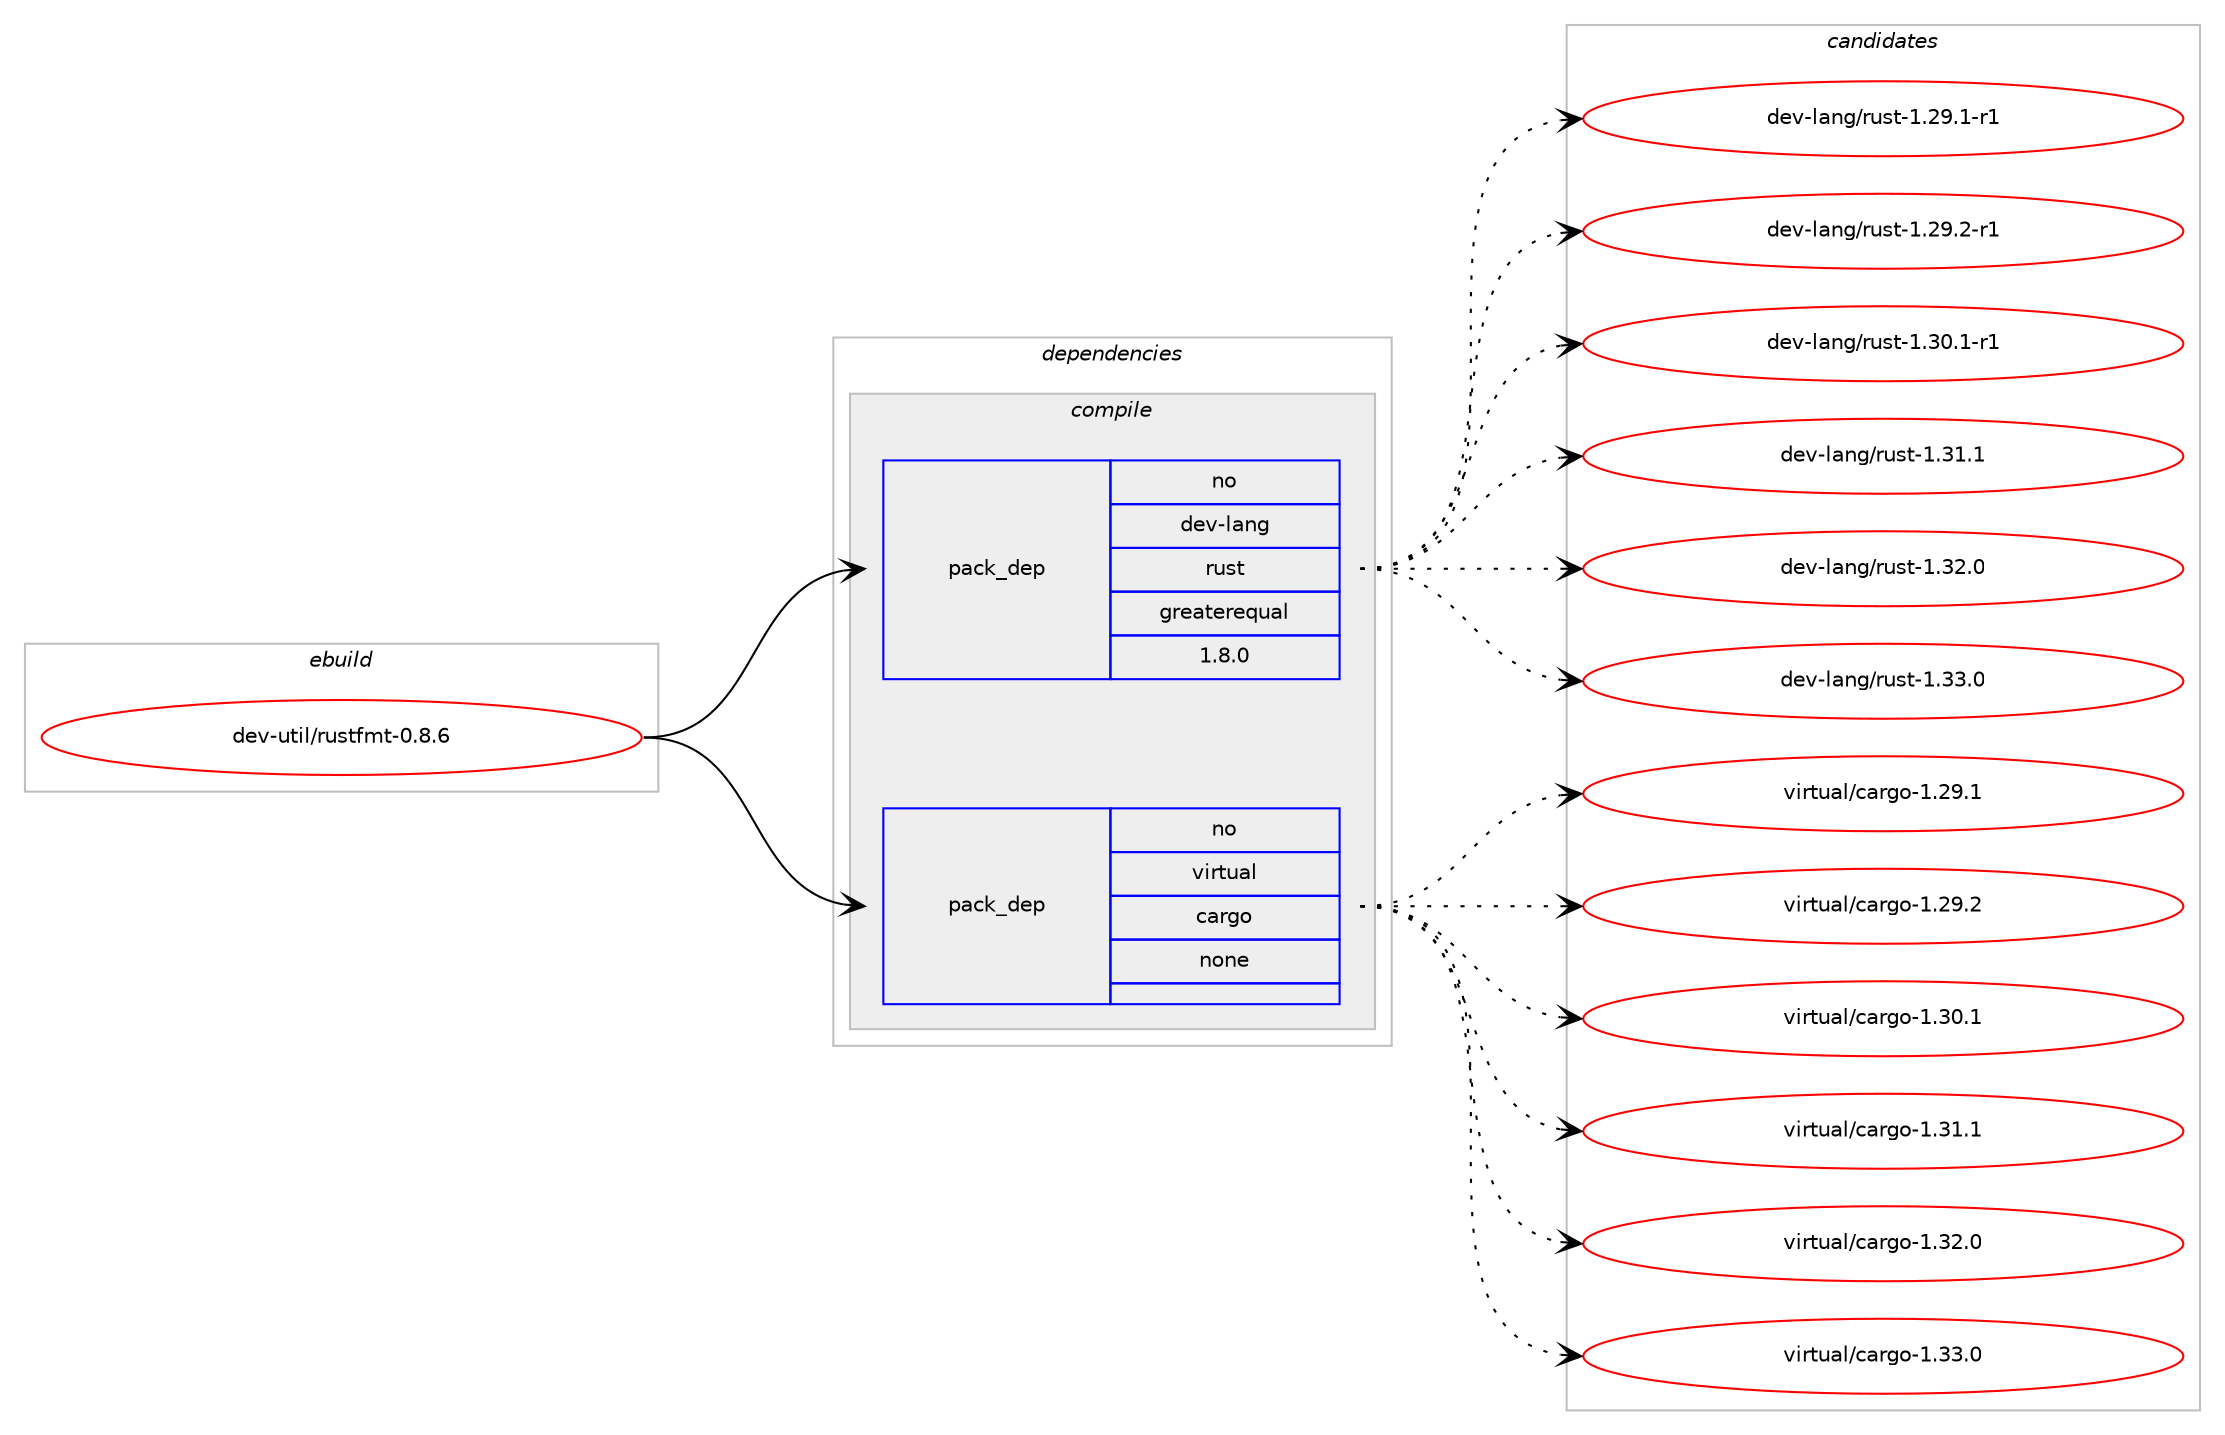 digraph prolog {

# *************
# Graph options
# *************

newrank=true;
concentrate=true;
compound=true;
graph [rankdir=LR,fontname=Helvetica,fontsize=10,ranksep=1.5];#, ranksep=2.5, nodesep=0.2];
edge  [arrowhead=vee];
node  [fontname=Helvetica,fontsize=10];

# **********
# The ebuild
# **********

subgraph cluster_leftcol {
color=gray;
rank=same;
label=<<i>ebuild</i>>;
id [label="dev-util/rustfmt-0.8.6", color=red, width=4, href="../dev-util/rustfmt-0.8.6.svg"];
}

# ****************
# The dependencies
# ****************

subgraph cluster_midcol {
color=gray;
label=<<i>dependencies</i>>;
subgraph cluster_compile {
fillcolor="#eeeeee";
style=filled;
label=<<i>compile</i>>;
subgraph pack1100166 {
dependency1548899 [label=<<TABLE BORDER="0" CELLBORDER="1" CELLSPACING="0" CELLPADDING="4" WIDTH="220"><TR><TD ROWSPAN="6" CELLPADDING="30">pack_dep</TD></TR><TR><TD WIDTH="110">no</TD></TR><TR><TD>dev-lang</TD></TR><TR><TD>rust</TD></TR><TR><TD>greaterequal</TD></TR><TR><TD>1.8.0</TD></TR></TABLE>>, shape=none, color=blue];
}
id:e -> dependency1548899:w [weight=20,style="solid",arrowhead="vee"];
subgraph pack1100167 {
dependency1548900 [label=<<TABLE BORDER="0" CELLBORDER="1" CELLSPACING="0" CELLPADDING="4" WIDTH="220"><TR><TD ROWSPAN="6" CELLPADDING="30">pack_dep</TD></TR><TR><TD WIDTH="110">no</TD></TR><TR><TD>virtual</TD></TR><TR><TD>cargo</TD></TR><TR><TD>none</TD></TR><TR><TD></TD></TR></TABLE>>, shape=none, color=blue];
}
id:e -> dependency1548900:w [weight=20,style="solid",arrowhead="vee"];
}
subgraph cluster_compileandrun {
fillcolor="#eeeeee";
style=filled;
label=<<i>compile and run</i>>;
}
subgraph cluster_run {
fillcolor="#eeeeee";
style=filled;
label=<<i>run</i>>;
}
}

# **************
# The candidates
# **************

subgraph cluster_choices {
rank=same;
color=gray;
label=<<i>candidates</i>>;

subgraph choice1100166 {
color=black;
nodesep=1;
choice100101118451089711010347114117115116454946505746494511449 [label="dev-lang/rust-1.29.1-r1", color=red, width=4,href="../dev-lang/rust-1.29.1-r1.svg"];
choice100101118451089711010347114117115116454946505746504511449 [label="dev-lang/rust-1.29.2-r1", color=red, width=4,href="../dev-lang/rust-1.29.2-r1.svg"];
choice100101118451089711010347114117115116454946514846494511449 [label="dev-lang/rust-1.30.1-r1", color=red, width=4,href="../dev-lang/rust-1.30.1-r1.svg"];
choice10010111845108971101034711411711511645494651494649 [label="dev-lang/rust-1.31.1", color=red, width=4,href="../dev-lang/rust-1.31.1.svg"];
choice10010111845108971101034711411711511645494651504648 [label="dev-lang/rust-1.32.0", color=red, width=4,href="../dev-lang/rust-1.32.0.svg"];
choice10010111845108971101034711411711511645494651514648 [label="dev-lang/rust-1.33.0", color=red, width=4,href="../dev-lang/rust-1.33.0.svg"];
dependency1548899:e -> choice100101118451089711010347114117115116454946505746494511449:w [style=dotted,weight="100"];
dependency1548899:e -> choice100101118451089711010347114117115116454946505746504511449:w [style=dotted,weight="100"];
dependency1548899:e -> choice100101118451089711010347114117115116454946514846494511449:w [style=dotted,weight="100"];
dependency1548899:e -> choice10010111845108971101034711411711511645494651494649:w [style=dotted,weight="100"];
dependency1548899:e -> choice10010111845108971101034711411711511645494651504648:w [style=dotted,weight="100"];
dependency1548899:e -> choice10010111845108971101034711411711511645494651514648:w [style=dotted,weight="100"];
}
subgraph choice1100167 {
color=black;
nodesep=1;
choice1181051141161179710847999711410311145494650574649 [label="virtual/cargo-1.29.1", color=red, width=4,href="../virtual/cargo-1.29.1.svg"];
choice1181051141161179710847999711410311145494650574650 [label="virtual/cargo-1.29.2", color=red, width=4,href="../virtual/cargo-1.29.2.svg"];
choice1181051141161179710847999711410311145494651484649 [label="virtual/cargo-1.30.1", color=red, width=4,href="../virtual/cargo-1.30.1.svg"];
choice1181051141161179710847999711410311145494651494649 [label="virtual/cargo-1.31.1", color=red, width=4,href="../virtual/cargo-1.31.1.svg"];
choice1181051141161179710847999711410311145494651504648 [label="virtual/cargo-1.32.0", color=red, width=4,href="../virtual/cargo-1.32.0.svg"];
choice1181051141161179710847999711410311145494651514648 [label="virtual/cargo-1.33.0", color=red, width=4,href="../virtual/cargo-1.33.0.svg"];
dependency1548900:e -> choice1181051141161179710847999711410311145494650574649:w [style=dotted,weight="100"];
dependency1548900:e -> choice1181051141161179710847999711410311145494650574650:w [style=dotted,weight="100"];
dependency1548900:e -> choice1181051141161179710847999711410311145494651484649:w [style=dotted,weight="100"];
dependency1548900:e -> choice1181051141161179710847999711410311145494651494649:w [style=dotted,weight="100"];
dependency1548900:e -> choice1181051141161179710847999711410311145494651504648:w [style=dotted,weight="100"];
dependency1548900:e -> choice1181051141161179710847999711410311145494651514648:w [style=dotted,weight="100"];
}
}

}
